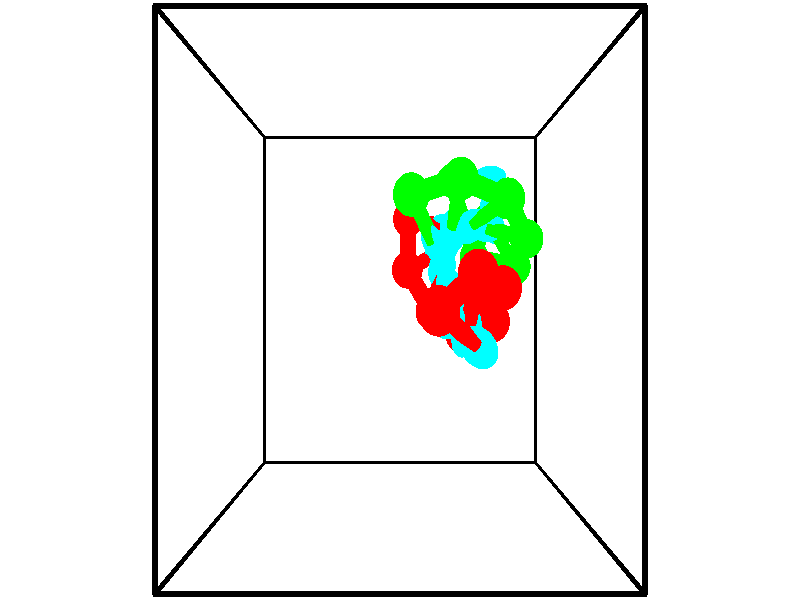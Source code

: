 // switches for output
#declare DRAW_BASES = 1; // possible values are 0, 1; only relevant for DNA ribbons
#declare DRAW_BASES_TYPE = 3; // possible values are 1, 2, 3; only relevant for DNA ribbons
#declare DRAW_FOG = 0; // set to 1 to enable fog

#include "colors.inc"

#include "transforms.inc"
background { rgb <1, 1, 1>}

#default {
   normal{
       ripples 0.25
       frequency 0.20
       turbulence 0.2
       lambda 5
   }
	finish {
		phong 0.1
		phong_size 40.
	}
}

// original window dimensions: 1024x640


// camera settings

camera {
	sky <-0, 1, 0>
	up <-0, 1, 0>
	right 1.6 * <1, 0, 0>
	location <2.5, 2.5, 11.1562>
	look_at <2.5, 2.5, 2.5>
	direction <0, 0, -8.6562>
	angle 67.0682
}


# declare cpy_camera_pos = <2.5, 2.5, 11.1562>;
# if (DRAW_FOG = 1)
fog {
	fog_type 2
	up vnormalize(cpy_camera_pos)
	color rgbt<1,1,1,0.3>
	distance 1e-5
	fog_alt 3e-3
	fog_offset 4
}
# end


// LIGHTS

# declare lum = 6;
global_settings {
	ambient_light rgb lum * <0.05, 0.05, 0.05>
	max_trace_level 15
}# declare cpy_direct_light_amount = 0.25;
light_source
{	1000 * <-1, -1, 1>,
	rgb lum * cpy_direct_light_amount
	parallel
}

light_source
{	1000 * <1, 1, -1>,
	rgb lum * cpy_direct_light_amount
	parallel
}

// strand 0

// nucleotide -1

// particle -1
sphere {
	<2.952162, 2.395585, 4.133656> 0.250000
	pigment { color rgbt <1,0,0,0> }
	no_shadow
}
cylinder {
	<3.241760, 2.180054, 3.961380>,  <3.415519, 2.050735, 3.858015>, 0.100000
	pigment { color rgbt <1,0,0,0> }
	no_shadow
}
cylinder {
	<3.241760, 2.180054, 3.961380>,  <2.952162, 2.395585, 4.133656>, 0.100000
	pigment { color rgbt <1,0,0,0> }
	no_shadow
}

// particle -1
sphere {
	<3.241760, 2.180054, 3.961380> 0.100000
	pigment { color rgbt <1,0,0,0> }
	no_shadow
}
sphere {
	0, 1
	scale<0.080000,0.200000,0.300000>
	matrix <-0.305061, 0.309885, -0.900505,
		0.618682, 0.783349, 0.059980,
		0.723996, -0.538828, -0.430689,
		3.458959, 2.018405, 3.832173>
	pigment { color rgbt <0,1,1,0> }
	no_shadow
}
cylinder {
	<3.457155, 2.770863, 3.788022>,  <2.952162, 2.395585, 4.133656>, 0.130000
	pigment { color rgbt <1,0,0,0> }
	no_shadow
}

// nucleotide -1

// particle -1
sphere {
	<3.457155, 2.770863, 3.788022> 0.250000
	pigment { color rgbt <1,0,0,0> }
	no_shadow
}
cylinder {
	<3.393726, 2.416031, 3.614613>,  <3.355669, 2.203131, 3.510567>, 0.100000
	pigment { color rgbt <1,0,0,0> }
	no_shadow
}
cylinder {
	<3.393726, 2.416031, 3.614613>,  <3.457155, 2.770863, 3.788022>, 0.100000
	pigment { color rgbt <1,0,0,0> }
	no_shadow
}

// particle -1
sphere {
	<3.393726, 2.416031, 3.614613> 0.100000
	pigment { color rgbt <1,0,0,0> }
	no_shadow
}
sphere {
	0, 1
	scale<0.080000,0.200000,0.300000>
	matrix <-0.305882, 0.461614, -0.832676,
		0.938771, 0.000569, -0.344540,
		-0.158571, -0.887081, -0.433524,
		3.346155, 2.149907, 3.484555>
	pigment { color rgbt <0,1,1,0> }
	no_shadow
}
cylinder {
	<3.853018, 2.631485, 3.197669>,  <3.457155, 2.770863, 3.788022>, 0.130000
	pigment { color rgbt <1,0,0,0> }
	no_shadow
}

// nucleotide -1

// particle -1
sphere {
	<3.853018, 2.631485, 3.197669> 0.250000
	pigment { color rgbt <1,0,0,0> }
	no_shadow
}
cylinder {
	<3.510941, 2.425827, 3.171444>,  <3.305694, 2.302433, 3.155709>, 0.100000
	pigment { color rgbt <1,0,0,0> }
	no_shadow
}
cylinder {
	<3.510941, 2.425827, 3.171444>,  <3.853018, 2.631485, 3.197669>, 0.100000
	pigment { color rgbt <1,0,0,0> }
	no_shadow
}

// particle -1
sphere {
	<3.510941, 2.425827, 3.171444> 0.100000
	pigment { color rgbt <1,0,0,0> }
	no_shadow
}
sphere {
	0, 1
	scale<0.080000,0.200000,0.300000>
	matrix <-0.244608, 0.511878, -0.823497,
		0.456953, -0.688215, -0.563519,
		-0.855196, -0.514141, -0.065561,
		3.254382, 2.271584, 3.151775>
	pigment { color rgbt <0,1,1,0> }
	no_shadow
}
cylinder {
	<3.802847, 2.248282, 2.604951>,  <3.853018, 2.631485, 3.197669>, 0.130000
	pigment { color rgbt <1,0,0,0> }
	no_shadow
}

// nucleotide -1

// particle -1
sphere {
	<3.802847, 2.248282, 2.604951> 0.250000
	pigment { color rgbt <1,0,0,0> }
	no_shadow
}
cylinder {
	<3.436977, 2.373428, 2.707314>,  <3.217456, 2.448516, 2.768731>, 0.100000
	pigment { color rgbt <1,0,0,0> }
	no_shadow
}
cylinder {
	<3.436977, 2.373428, 2.707314>,  <3.802847, 2.248282, 2.604951>, 0.100000
	pigment { color rgbt <1,0,0,0> }
	no_shadow
}

// particle -1
sphere {
	<3.436977, 2.373428, 2.707314> 0.100000
	pigment { color rgbt <1,0,0,0> }
	no_shadow
}
sphere {
	0, 1
	scale<0.080000,0.200000,0.300000>
	matrix <0.001600, 0.635924, -0.771750,
		-0.404190, -0.705490, -0.582163,
		-0.914673, 0.312865, 0.255906,
		3.162575, 2.467288, 2.784085>
	pigment { color rgbt <0,1,1,0> }
	no_shadow
}
cylinder {
	<3.432369, 2.079955, 2.013829>,  <3.802847, 2.248282, 2.604951>, 0.130000
	pigment { color rgbt <1,0,0,0> }
	no_shadow
}

// nucleotide -1

// particle -1
sphere {
	<3.432369, 2.079955, 2.013829> 0.250000
	pigment { color rgbt <1,0,0,0> }
	no_shadow
}
cylinder {
	<3.316139, 2.398499, 2.226009>,  <3.246401, 2.589625, 2.353318>, 0.100000
	pigment { color rgbt <1,0,0,0> }
	no_shadow
}
cylinder {
	<3.316139, 2.398499, 2.226009>,  <3.432369, 2.079955, 2.013829>, 0.100000
	pigment { color rgbt <1,0,0,0> }
	no_shadow
}

// particle -1
sphere {
	<3.316139, 2.398499, 2.226009> 0.100000
	pigment { color rgbt <1,0,0,0> }
	no_shadow
}
sphere {
	0, 1
	scale<0.080000,0.200000,0.300000>
	matrix <0.116940, 0.579772, -0.806343,
		-0.949680, -0.172272, -0.261593,
		-0.290575, 0.796359, 0.530452,
		3.228967, 2.637406, 2.385145>
	pigment { color rgbt <0,1,1,0> }
	no_shadow
}
cylinder {
	<2.995497, 2.348891, 1.647890>,  <3.432369, 2.079955, 2.013829>, 0.130000
	pigment { color rgbt <1,0,0,0> }
	no_shadow
}

// nucleotide -1

// particle -1
sphere {
	<2.995497, 2.348891, 1.647890> 0.250000
	pigment { color rgbt <1,0,0,0> }
	no_shadow
}
cylinder {
	<3.072929, 2.659653, 1.887539>,  <3.119389, 2.846110, 2.031328>, 0.100000
	pigment { color rgbt <1,0,0,0> }
	no_shadow
}
cylinder {
	<3.072929, 2.659653, 1.887539>,  <2.995497, 2.348891, 1.647890>, 0.100000
	pigment { color rgbt <1,0,0,0> }
	no_shadow
}

// particle -1
sphere {
	<3.072929, 2.659653, 1.887539> 0.100000
	pigment { color rgbt <1,0,0,0> }
	no_shadow
}
sphere {
	0, 1
	scale<0.080000,0.200000,0.300000>
	matrix <0.089812, 0.594076, -0.799379,
		-0.976965, 0.208553, 0.045227,
		0.193581, 0.776904, 0.599122,
		3.131004, 2.892724, 2.067276>
	pigment { color rgbt <0,1,1,0> }
	no_shadow
}
cylinder {
	<2.618248, 2.906072, 1.303484>,  <2.995497, 2.348891, 1.647890>, 0.130000
	pigment { color rgbt <1,0,0,0> }
	no_shadow
}

// nucleotide -1

// particle -1
sphere {
	<2.618248, 2.906072, 1.303484> 0.250000
	pigment { color rgbt <1,0,0,0> }
	no_shadow
}
cylinder {
	<2.920067, 3.040283, 1.529079>,  <3.101158, 3.120810, 1.664437>, 0.100000
	pigment { color rgbt <1,0,0,0> }
	no_shadow
}
cylinder {
	<2.920067, 3.040283, 1.529079>,  <2.618248, 2.906072, 1.303484>, 0.100000
	pigment { color rgbt <1,0,0,0> }
	no_shadow
}

// particle -1
sphere {
	<2.920067, 3.040283, 1.529079> 0.100000
	pigment { color rgbt <1,0,0,0> }
	no_shadow
}
sphere {
	0, 1
	scale<0.080000,0.200000,0.300000>
	matrix <0.216668, 0.683850, -0.696710,
		-0.619448, 0.647898, 0.443298,
		0.754546, 0.335527, 0.563988,
		3.146430, 3.140941, 1.698276>
	pigment { color rgbt <0,1,1,0> }
	no_shadow
}
cylinder {
	<2.636057, 3.612347, 1.219678>,  <2.618248, 2.906072, 1.303484>, 0.130000
	pigment { color rgbt <1,0,0,0> }
	no_shadow
}

// nucleotide -1

// particle -1
sphere {
	<2.636057, 3.612347, 1.219678> 0.250000
	pigment { color rgbt <1,0,0,0> }
	no_shadow
}
cylinder {
	<3.007904, 3.535263, 1.345329>,  <3.231012, 3.489013, 1.420720>, 0.100000
	pigment { color rgbt <1,0,0,0> }
	no_shadow
}
cylinder {
	<3.007904, 3.535263, 1.345329>,  <2.636057, 3.612347, 1.219678>, 0.100000
	pigment { color rgbt <1,0,0,0> }
	no_shadow
}

// particle -1
sphere {
	<3.007904, 3.535263, 1.345329> 0.100000
	pigment { color rgbt <1,0,0,0> }
	no_shadow
}
sphere {
	0, 1
	scale<0.080000,0.200000,0.300000>
	matrix <0.364142, 0.611439, -0.702526,
		-0.056686, 0.767467, 0.638577,
		0.929617, -0.192709, 0.314127,
		3.286789, 3.477450, 1.439567>
	pigment { color rgbt <0,1,1,0> }
	no_shadow
}
// strand 1

// nucleotide -1

// particle -1
sphere {
	<3.426429, 4.313129, 0.147107> 0.250000
	pigment { color rgbt <0,1,0,0> }
	no_shadow
}
cylinder {
	<3.816855, 4.323883, 0.233429>,  <4.051111, 4.330335, 0.285222>, 0.100000
	pigment { color rgbt <0,1,0,0> }
	no_shadow
}
cylinder {
	<3.816855, 4.323883, 0.233429>,  <3.426429, 4.313129, 0.147107>, 0.100000
	pigment { color rgbt <0,1,0,0> }
	no_shadow
}

// particle -1
sphere {
	<3.816855, 4.323883, 0.233429> 0.100000
	pigment { color rgbt <0,1,0,0> }
	no_shadow
}
sphere {
	0, 1
	scale<0.080000,0.200000,0.300000>
	matrix <-0.146604, -0.651609, 0.744254,
		0.160629, -0.758079, -0.632072,
		0.976067, 0.026884, 0.215804,
		4.109675, 4.331948, 0.298170>
	pigment { color rgbt <0,1,1,0> }
	no_shadow
}
cylinder {
	<3.695969, 3.575680, 0.217740>,  <3.426429, 4.313129, 0.147107>, 0.130000
	pigment { color rgbt <0,1,0,0> }
	no_shadow
}

// nucleotide -1

// particle -1
sphere {
	<3.695969, 3.575680, 0.217740> 0.250000
	pigment { color rgbt <0,1,0,0> }
	no_shadow
}
cylinder {
	<3.960897, 3.795807, 0.421104>,  <4.119854, 3.927883, 0.543123>, 0.100000
	pigment { color rgbt <0,1,0,0> }
	no_shadow
}
cylinder {
	<3.960897, 3.795807, 0.421104>,  <3.695969, 3.575680, 0.217740>, 0.100000
	pigment { color rgbt <0,1,0,0> }
	no_shadow
}

// particle -1
sphere {
	<3.960897, 3.795807, 0.421104> 0.100000
	pigment { color rgbt <0,1,0,0> }
	no_shadow
}
sphere {
	0, 1
	scale<0.080000,0.200000,0.300000>
	matrix <-0.131420, -0.582733, 0.801967,
		0.737604, -0.597975, -0.313634,
		0.662321, 0.550316, 0.508412,
		4.159594, 3.960902, 0.573628>
	pigment { color rgbt <0,1,1,0> }
	no_shadow
}
cylinder {
	<3.784309, 3.109621, 0.688963>,  <3.695969, 3.575680, 0.217740>, 0.130000
	pigment { color rgbt <0,1,0,0> }
	no_shadow
}

// nucleotide -1

// particle -1
sphere {
	<3.784309, 3.109621, 0.688963> 0.250000
	pigment { color rgbt <0,1,0,0> }
	no_shadow
}
cylinder {
	<3.927924, 3.451813, 0.838226>,  <4.014093, 3.657128, 0.927784>, 0.100000
	pigment { color rgbt <0,1,0,0> }
	no_shadow
}
cylinder {
	<3.927924, 3.451813, 0.838226>,  <3.784309, 3.109621, 0.688963>, 0.100000
	pigment { color rgbt <0,1,0,0> }
	no_shadow
}

// particle -1
sphere {
	<3.927924, 3.451813, 0.838226> 0.100000
	pigment { color rgbt <0,1,0,0> }
	no_shadow
}
sphere {
	0, 1
	scale<0.080000,0.200000,0.300000>
	matrix <-0.151995, -0.340885, 0.927736,
		0.920864, -0.389810, 0.007638,
		0.359037, 0.855480, 0.373158,
		4.035635, 3.708457, 0.950174>
	pigment { color rgbt <0,1,1,0> }
	no_shadow
}
cylinder {
	<4.404099, 2.958972, 1.175076>,  <3.784309, 3.109621, 0.688963>, 0.130000
	pigment { color rgbt <0,1,0,0> }
	no_shadow
}

// nucleotide -1

// particle -1
sphere {
	<4.404099, 2.958972, 1.175076> 0.250000
	pigment { color rgbt <0,1,0,0> }
	no_shadow
}
cylinder {
	<4.171182, 3.277985, 1.238167>,  <4.031431, 3.469392, 1.276021>, 0.100000
	pigment { color rgbt <0,1,0,0> }
	no_shadow
}
cylinder {
	<4.171182, 3.277985, 1.238167>,  <4.404099, 2.958972, 1.175076>, 0.100000
	pigment { color rgbt <0,1,0,0> }
	no_shadow
}

// particle -1
sphere {
	<4.171182, 3.277985, 1.238167> 0.100000
	pigment { color rgbt <0,1,0,0> }
	no_shadow
}
sphere {
	0, 1
	scale<0.080000,0.200000,0.300000>
	matrix <-0.295270, -0.388231, 0.872979,
		0.757462, 0.461759, 0.461552,
		-0.582295, 0.797531, 0.157726,
		3.996493, 3.517244, 1.285485>
	pigment { color rgbt <0,1,1,0> }
	no_shadow
}
cylinder {
	<4.440067, 3.278928, 1.911341>,  <4.404099, 2.958972, 1.175076>, 0.130000
	pigment { color rgbt <0,1,0,0> }
	no_shadow
}

// nucleotide -1

// particle -1
sphere {
	<4.440067, 3.278928, 1.911341> 0.250000
	pigment { color rgbt <0,1,0,0> }
	no_shadow
}
cylinder {
	<4.077476, 3.382156, 1.777657>,  <3.859921, 3.444093, 1.697446>, 0.100000
	pigment { color rgbt <0,1,0,0> }
	no_shadow
}
cylinder {
	<4.077476, 3.382156, 1.777657>,  <4.440067, 3.278928, 1.911341>, 0.100000
	pigment { color rgbt <0,1,0,0> }
	no_shadow
}

// particle -1
sphere {
	<4.077476, 3.382156, 1.777657> 0.100000
	pigment { color rgbt <0,1,0,0> }
	no_shadow
}
sphere {
	0, 1
	scale<0.080000,0.200000,0.300000>
	matrix <-0.404978, -0.307272, 0.861149,
		0.119544, 0.915960, 0.383048,
		-0.906478, 0.258071, -0.334211,
		3.805532, 3.459578, 1.677393>
	pigment { color rgbt <0,1,1,0> }
	no_shadow
}
cylinder {
	<4.049724, 3.718628, 2.456201>,  <4.440067, 3.278928, 1.911341>, 0.130000
	pigment { color rgbt <0,1,0,0> }
	no_shadow
}

// nucleotide -1

// particle -1
sphere {
	<4.049724, 3.718628, 2.456201> 0.250000
	pigment { color rgbt <0,1,0,0> }
	no_shadow
}
cylinder {
	<3.767182, 3.547623, 2.230530>,  <3.597657, 3.445019, 2.095127>, 0.100000
	pigment { color rgbt <0,1,0,0> }
	no_shadow
}
cylinder {
	<3.767182, 3.547623, 2.230530>,  <4.049724, 3.718628, 2.456201>, 0.100000
	pigment { color rgbt <0,1,0,0> }
	no_shadow
}

// particle -1
sphere {
	<3.767182, 3.547623, 2.230530> 0.100000
	pigment { color rgbt <0,1,0,0> }
	no_shadow
}
sphere {
	0, 1
	scale<0.080000,0.200000,0.300000>
	matrix <-0.443420, -0.354026, 0.823434,
		-0.551763, 0.831804, 0.060500,
		-0.706354, -0.427514, -0.564177,
		3.555276, 3.419369, 2.061277>
	pigment { color rgbt <0,1,1,0> }
	no_shadow
}
cylinder {
	<3.341790, 3.900162, 2.784399>,  <4.049724, 3.718628, 2.456201>, 0.130000
	pigment { color rgbt <0,1,0,0> }
	no_shadow
}

// nucleotide -1

// particle -1
sphere {
	<3.341790, 3.900162, 2.784399> 0.250000
	pigment { color rgbt <0,1,0,0> }
	no_shadow
}
cylinder {
	<3.296400, 3.574875, 2.556084>,  <3.269166, 3.379703, 2.419094>, 0.100000
	pigment { color rgbt <0,1,0,0> }
	no_shadow
}
cylinder {
	<3.296400, 3.574875, 2.556084>,  <3.341790, 3.900162, 2.784399>, 0.100000
	pigment { color rgbt <0,1,0,0> }
	no_shadow
}

// particle -1
sphere {
	<3.296400, 3.574875, 2.556084> 0.100000
	pigment { color rgbt <0,1,0,0> }
	no_shadow
}
sphere {
	0, 1
	scale<0.080000,0.200000,0.300000>
	matrix <-0.456697, -0.467515, 0.756874,
		-0.882356, 0.346564, -0.318343,
		-0.113475, -0.813218, -0.570789,
		3.262357, 3.330909, 2.384847>
	pigment { color rgbt <0,1,1,0> }
	no_shadow
}
cylinder {
	<2.654213, 3.701992, 2.897330>,  <3.341790, 3.900162, 2.784399>, 0.130000
	pigment { color rgbt <0,1,0,0> }
	no_shadow
}

// nucleotide -1

// particle -1
sphere {
	<2.654213, 3.701992, 2.897330> 0.250000
	pigment { color rgbt <0,1,0,0> }
	no_shadow
}
cylinder {
	<2.850362, 3.377762, 2.769264>,  <2.968051, 3.183224, 2.692425>, 0.100000
	pigment { color rgbt <0,1,0,0> }
	no_shadow
}
cylinder {
	<2.850362, 3.377762, 2.769264>,  <2.654213, 3.701992, 2.897330>, 0.100000
	pigment { color rgbt <0,1,0,0> }
	no_shadow
}

// particle -1
sphere {
	<2.850362, 3.377762, 2.769264> 0.100000
	pigment { color rgbt <0,1,0,0> }
	no_shadow
}
sphere {
	0, 1
	scale<0.080000,0.200000,0.300000>
	matrix <-0.536371, -0.570244, 0.622196,
		-0.686908, -0.133379, -0.714400,
		0.490370, -0.810575, -0.320164,
		2.997473, 3.134589, 2.673215>
	pigment { color rgbt <0,1,1,0> }
	no_shadow
}
// box output
cylinder {
	<0.000000, 0.000000, 0.000000>,  <5.000000, 0.000000, 0.000000>, 0.025000
	pigment { color rgbt <0,0,0,0> }
	no_shadow
}
cylinder {
	<0.000000, 0.000000, 0.000000>,  <0.000000, 5.000000, 0.000000>, 0.025000
	pigment { color rgbt <0,0,0,0> }
	no_shadow
}
cylinder {
	<0.000000, 0.000000, 0.000000>,  <0.000000, 0.000000, 5.000000>, 0.025000
	pigment { color rgbt <0,0,0,0> }
	no_shadow
}
cylinder {
	<5.000000, 5.000000, 5.000000>,  <0.000000, 5.000000, 5.000000>, 0.025000
	pigment { color rgbt <0,0,0,0> }
	no_shadow
}
cylinder {
	<5.000000, 5.000000, 5.000000>,  <5.000000, 0.000000, 5.000000>, 0.025000
	pigment { color rgbt <0,0,0,0> }
	no_shadow
}
cylinder {
	<5.000000, 5.000000, 5.000000>,  <5.000000, 5.000000, 0.000000>, 0.025000
	pigment { color rgbt <0,0,0,0> }
	no_shadow
}
cylinder {
	<0.000000, 0.000000, 5.000000>,  <0.000000, 5.000000, 5.000000>, 0.025000
	pigment { color rgbt <0,0,0,0> }
	no_shadow
}
cylinder {
	<0.000000, 0.000000, 5.000000>,  <5.000000, 0.000000, 5.000000>, 0.025000
	pigment { color rgbt <0,0,0,0> }
	no_shadow
}
cylinder {
	<5.000000, 5.000000, 0.000000>,  <0.000000, 5.000000, 0.000000>, 0.025000
	pigment { color rgbt <0,0,0,0> }
	no_shadow
}
cylinder {
	<5.000000, 5.000000, 0.000000>,  <5.000000, 0.000000, 0.000000>, 0.025000
	pigment { color rgbt <0,0,0,0> }
	no_shadow
}
cylinder {
	<5.000000, 0.000000, 5.000000>,  <5.000000, 0.000000, 0.000000>, 0.025000
	pigment { color rgbt <0,0,0,0> }
	no_shadow
}
cylinder {
	<0.000000, 5.000000, 0.000000>,  <0.000000, 5.000000, 5.000000>, 0.025000
	pigment { color rgbt <0,0,0,0> }
	no_shadow
}
// end of box output
